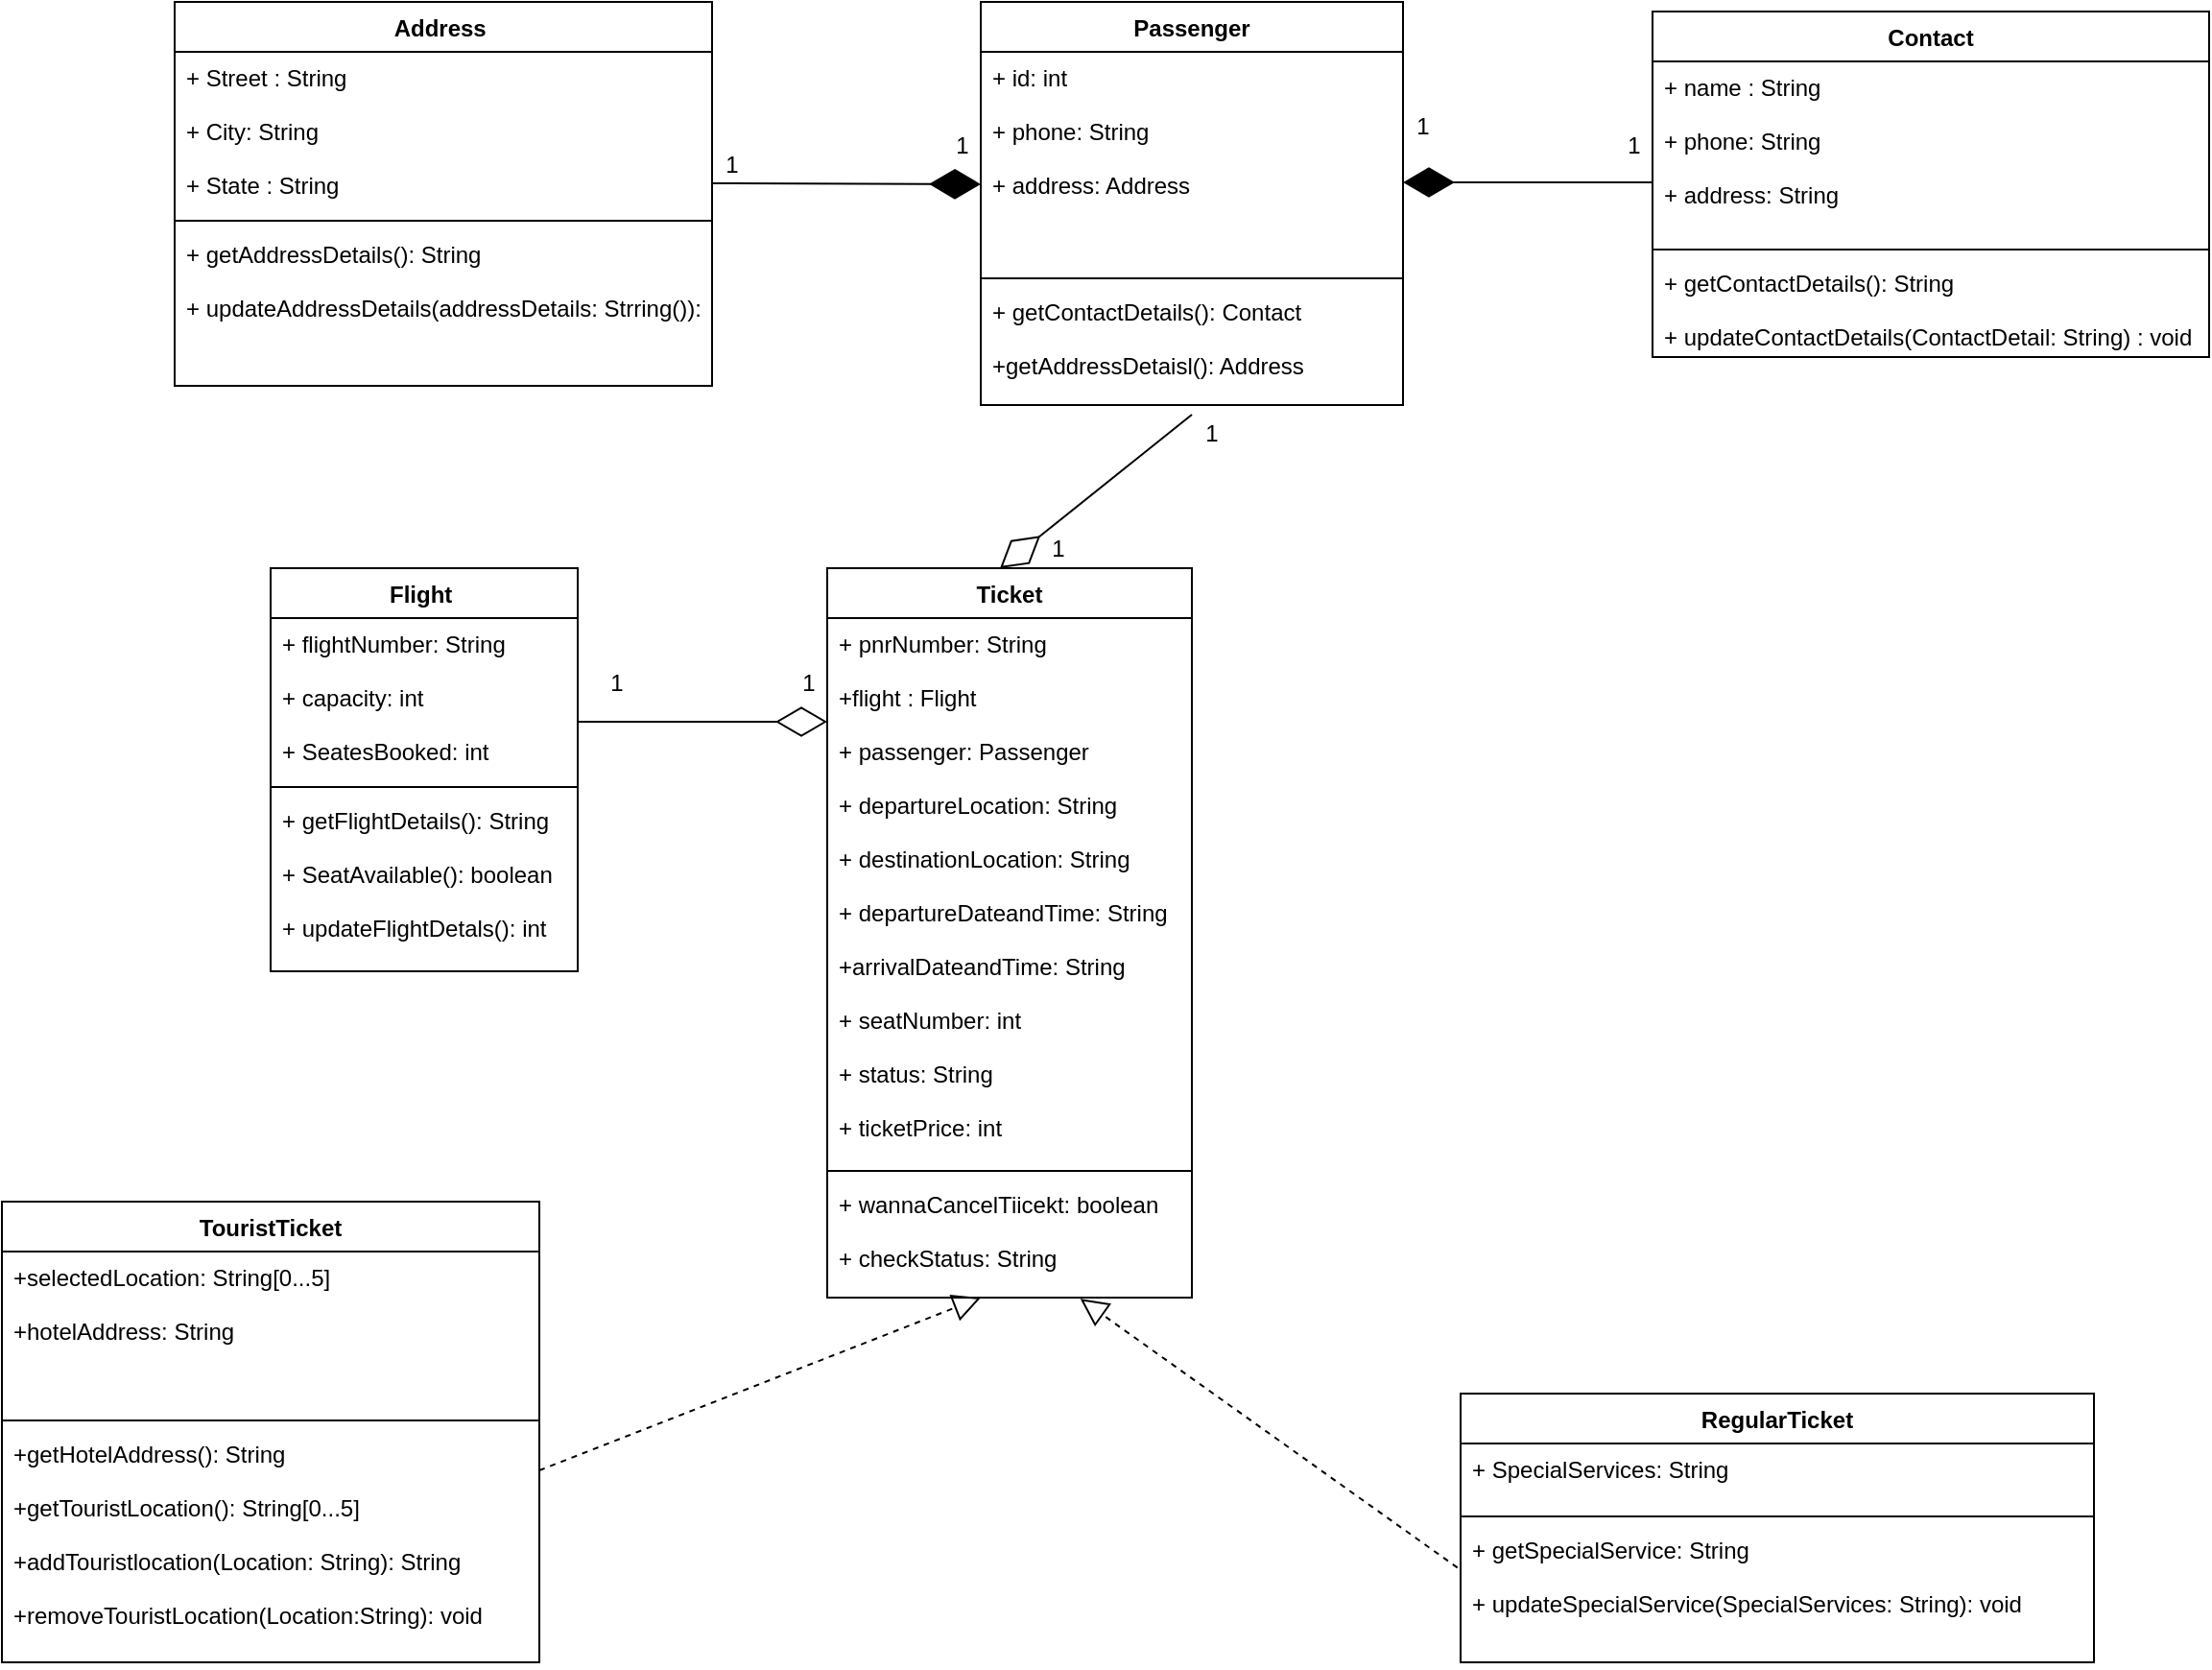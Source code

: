 <mxfile version="14.9.2" type="device"><diagram id="7Rk5rhNjfmeXlMhUHyBT" name="Page-1"><mxGraphModel dx="2297" dy="1903" grid="1" gridSize="10" guides="1" tooltips="1" connect="1" arrows="1" fold="1" page="1" pageScale="1" pageWidth="850" pageHeight="1100" math="0" shadow="0"><root><mxCell id="0"/><mxCell id="1" parent="0"/><mxCell id="H_Jo5vs9xsoPpkO8Mg2e-1" value="Passenger" style="swimlane;fontStyle=1;align=center;verticalAlign=top;childLayout=stackLayout;horizontal=1;startSize=26;horizontalStack=0;resizeParent=1;resizeParentMax=0;resizeLast=0;collapsible=1;marginBottom=0;" parent="1" vertex="1"><mxGeometry x="250" y="-65" width="220" height="210" as="geometry"/></mxCell><mxCell id="H_Jo5vs9xsoPpkO8Mg2e-2" value="+ id: int&#10;&#10;+ phone: String&#10;&#10;+ address: Address&#10;" style="text;strokeColor=none;fillColor=none;align=left;verticalAlign=top;spacingLeft=4;spacingRight=4;overflow=hidden;rotatable=0;points=[[0,0.5],[1,0.5]];portConstraint=eastwest;" parent="H_Jo5vs9xsoPpkO8Mg2e-1" vertex="1"><mxGeometry y="26" width="220" height="114" as="geometry"/></mxCell><mxCell id="H_Jo5vs9xsoPpkO8Mg2e-3" value="" style="line;strokeWidth=1;fillColor=none;align=left;verticalAlign=middle;spacingTop=-1;spacingLeft=3;spacingRight=3;rotatable=0;labelPosition=right;points=[];portConstraint=eastwest;" parent="H_Jo5vs9xsoPpkO8Mg2e-1" vertex="1"><mxGeometry y="140" width="220" height="8" as="geometry"/></mxCell><mxCell id="H_Jo5vs9xsoPpkO8Mg2e-4" value="+ getContactDetails(): Contact&#10;&#10;+getAddressDetaisl(): Address&#10;" style="text;strokeColor=none;fillColor=none;align=left;verticalAlign=top;spacingLeft=4;spacingRight=4;overflow=hidden;rotatable=0;points=[[0,0.5],[1,0.5]];portConstraint=eastwest;" parent="H_Jo5vs9xsoPpkO8Mg2e-1" vertex="1"><mxGeometry y="148" width="220" height="62" as="geometry"/></mxCell><mxCell id="8SmqIxZPw03l0oLGvdg7-1" value="Address " style="swimlane;fontStyle=1;align=center;verticalAlign=top;childLayout=stackLayout;horizontal=1;startSize=26;horizontalStack=0;resizeParent=1;resizeParentMax=0;resizeLast=0;collapsible=1;marginBottom=0;" parent="1" vertex="1"><mxGeometry x="-170" y="-65" width="280" height="200" as="geometry"/></mxCell><mxCell id="8SmqIxZPw03l0oLGvdg7-2" value="+ Street : String&#10;&#10;+ City: String&#10;&#10;+ State : String" style="text;strokeColor=none;fillColor=none;align=left;verticalAlign=top;spacingLeft=4;spacingRight=4;overflow=hidden;rotatable=0;points=[[0,0.5],[1,0.5]];portConstraint=eastwest;" parent="8SmqIxZPw03l0oLGvdg7-1" vertex="1"><mxGeometry y="26" width="280" height="84" as="geometry"/></mxCell><mxCell id="8SmqIxZPw03l0oLGvdg7-3" value="" style="line;strokeWidth=1;fillColor=none;align=left;verticalAlign=middle;spacingTop=-1;spacingLeft=3;spacingRight=3;rotatable=0;labelPosition=right;points=[];portConstraint=eastwest;" parent="8SmqIxZPw03l0oLGvdg7-1" vertex="1"><mxGeometry y="110" width="280" height="8" as="geometry"/></mxCell><mxCell id="8SmqIxZPw03l0oLGvdg7-4" value="+ getAddressDetails(): String&#10;&#10;+ updateAddressDetails(addressDetails: Strring()): void" style="text;strokeColor=none;fillColor=none;align=left;verticalAlign=top;spacingLeft=4;spacingRight=4;overflow=hidden;rotatable=0;points=[[0,0.5],[1,0.5]];portConstraint=eastwest;" parent="8SmqIxZPw03l0oLGvdg7-1" vertex="1"><mxGeometry y="118" width="280" height="82" as="geometry"/></mxCell><mxCell id="8SmqIxZPw03l0oLGvdg7-5" value="Contact" style="swimlane;fontStyle=1;align=center;verticalAlign=top;childLayout=stackLayout;horizontal=1;startSize=26;horizontalStack=0;resizeParent=1;resizeParentMax=0;resizeLast=0;collapsible=1;marginBottom=0;" parent="1" vertex="1"><mxGeometry x="600" y="-60" width="290" height="180" as="geometry"/></mxCell><mxCell id="8SmqIxZPw03l0oLGvdg7-6" value="+ name : String &#10;&#10;+ phone: String&#10;&#10;+ address: String" style="text;strokeColor=none;fillColor=none;align=left;verticalAlign=top;spacingLeft=4;spacingRight=4;overflow=hidden;rotatable=0;points=[[0,0.5],[1,0.5]];portConstraint=eastwest;" parent="8SmqIxZPw03l0oLGvdg7-5" vertex="1"><mxGeometry y="26" width="290" height="94" as="geometry"/></mxCell><mxCell id="8SmqIxZPw03l0oLGvdg7-7" value="" style="line;strokeWidth=1;fillColor=none;align=left;verticalAlign=middle;spacingTop=-1;spacingLeft=3;spacingRight=3;rotatable=0;labelPosition=right;points=[];portConstraint=eastwest;" parent="8SmqIxZPw03l0oLGvdg7-5" vertex="1"><mxGeometry y="120" width="290" height="8" as="geometry"/></mxCell><mxCell id="8SmqIxZPw03l0oLGvdg7-8" value="+ getContactDetails(): String&#10;&#10;+ updateContactDetails(ContactDetail: String) : void" style="text;strokeColor=none;fillColor=none;align=left;verticalAlign=top;spacingLeft=4;spacingRight=4;overflow=hidden;rotatable=0;points=[[0,0.5],[1,0.5]];portConstraint=eastwest;" parent="8SmqIxZPw03l0oLGvdg7-5" vertex="1"><mxGeometry y="128" width="290" height="52" as="geometry"/></mxCell><mxCell id="8SmqIxZPw03l0oLGvdg7-9" value="Flight " style="swimlane;fontStyle=1;align=center;verticalAlign=top;childLayout=stackLayout;horizontal=1;startSize=26;horizontalStack=0;resizeParent=1;resizeParentMax=0;resizeLast=0;collapsible=1;marginBottom=0;" parent="1" vertex="1"><mxGeometry x="-120" y="230" width="160" height="210" as="geometry"/></mxCell><mxCell id="8SmqIxZPw03l0oLGvdg7-10" value="+ flightNumber: String&#10;&#10;+ capacity: int&#10;&#10;+ SeatesBooked: int" style="text;strokeColor=none;fillColor=none;align=left;verticalAlign=top;spacingLeft=4;spacingRight=4;overflow=hidden;rotatable=0;points=[[0,0.5],[1,0.5]];portConstraint=eastwest;" parent="8SmqIxZPw03l0oLGvdg7-9" vertex="1"><mxGeometry y="26" width="160" height="84" as="geometry"/></mxCell><mxCell id="8SmqIxZPw03l0oLGvdg7-11" value="" style="line;strokeWidth=1;fillColor=none;align=left;verticalAlign=middle;spacingTop=-1;spacingLeft=3;spacingRight=3;rotatable=0;labelPosition=right;points=[];portConstraint=eastwest;" parent="8SmqIxZPw03l0oLGvdg7-9" vertex="1"><mxGeometry y="110" width="160" height="8" as="geometry"/></mxCell><mxCell id="8SmqIxZPw03l0oLGvdg7-12" value="+ getFlightDetails(): String&#10;&#10;+ SeatAvailable(): boolean&#10;&#10;+ updateFlightDetals(): int " style="text;strokeColor=none;fillColor=none;align=left;verticalAlign=top;spacingLeft=4;spacingRight=4;overflow=hidden;rotatable=0;points=[[0,0.5],[1,0.5]];portConstraint=eastwest;" parent="8SmqIxZPw03l0oLGvdg7-9" vertex="1"><mxGeometry y="118" width="160" height="92" as="geometry"/></mxCell><mxCell id="8SmqIxZPw03l0oLGvdg7-13" value="Ticket" style="swimlane;fontStyle=1;align=center;verticalAlign=top;childLayout=stackLayout;horizontal=1;startSize=26;horizontalStack=0;resizeParent=1;resizeParentMax=0;resizeLast=0;collapsible=1;marginBottom=0;" parent="1" vertex="1"><mxGeometry x="170" y="230" width="190" height="380" as="geometry"/></mxCell><mxCell id="8SmqIxZPw03l0oLGvdg7-14" value="+ pnrNumber: String&#10;&#10;+flight : Flight&#10;&#10;+ passenger: Passenger&#10;&#10;+ departureLocation: String&#10;&#10;+ destinationLocation: String&#10;&#10;+ departureDateandTime: String&#10;&#10;+arrivalDateandTime: String&#10;&#10;+ seatNumber: int&#10;&#10;+ status: String&#10;&#10;+ ticketPrice: int&#10;" style="text;strokeColor=none;fillColor=none;align=left;verticalAlign=top;spacingLeft=4;spacingRight=4;overflow=hidden;rotatable=0;points=[[0,0.5],[1,0.5]];portConstraint=eastwest;" parent="8SmqIxZPw03l0oLGvdg7-13" vertex="1"><mxGeometry y="26" width="190" height="284" as="geometry"/></mxCell><mxCell id="8SmqIxZPw03l0oLGvdg7-15" value="" style="line;strokeWidth=1;fillColor=none;align=left;verticalAlign=middle;spacingTop=-1;spacingLeft=3;spacingRight=3;rotatable=0;labelPosition=right;points=[];portConstraint=eastwest;" parent="8SmqIxZPw03l0oLGvdg7-13" vertex="1"><mxGeometry y="310" width="190" height="8" as="geometry"/></mxCell><mxCell id="8SmqIxZPw03l0oLGvdg7-16" value="+ wannaCancelTiicekt: boolean&#10;&#10;+ checkStatus: String&#10;" style="text;strokeColor=none;fillColor=none;align=left;verticalAlign=top;spacingLeft=4;spacingRight=4;overflow=hidden;rotatable=0;points=[[0,0.5],[1,0.5]];portConstraint=eastwest;" parent="8SmqIxZPw03l0oLGvdg7-13" vertex="1"><mxGeometry y="318" width="190" height="62" as="geometry"/></mxCell><mxCell id="8SmqIxZPw03l0oLGvdg7-17" value="TouristTicket" style="swimlane;fontStyle=1;align=center;verticalAlign=top;childLayout=stackLayout;horizontal=1;startSize=26;horizontalStack=0;resizeParent=1;resizeParentMax=0;resizeLast=0;collapsible=1;marginBottom=0;" parent="1" vertex="1"><mxGeometry x="-260" y="560" width="280" height="240" as="geometry"/></mxCell><mxCell id="8SmqIxZPw03l0oLGvdg7-18" value="+selectedLocation: String[0...5]&#10;&#10;+hotelAddress: String&#10;&#10;&#10;" style="text;strokeColor=none;fillColor=none;align=left;verticalAlign=top;spacingLeft=4;spacingRight=4;overflow=hidden;rotatable=0;points=[[0,0.5],[1,0.5]];portConstraint=eastwest;" parent="8SmqIxZPw03l0oLGvdg7-17" vertex="1"><mxGeometry y="26" width="280" height="84" as="geometry"/></mxCell><mxCell id="8SmqIxZPw03l0oLGvdg7-19" value="" style="line;strokeWidth=1;fillColor=none;align=left;verticalAlign=middle;spacingTop=-1;spacingLeft=3;spacingRight=3;rotatable=0;labelPosition=right;points=[];portConstraint=eastwest;" parent="8SmqIxZPw03l0oLGvdg7-17" vertex="1"><mxGeometry y="110" width="280" height="8" as="geometry"/></mxCell><mxCell id="8SmqIxZPw03l0oLGvdg7-20" value="+getHotelAddress(): String&#10;&#10;+getTouristLocation(): String[0...5]&#10;&#10;+addTouristlocation(Location: String): String&#10;&#10;+removeTouristLocation(Location:String): void" style="text;strokeColor=none;fillColor=none;align=left;verticalAlign=top;spacingLeft=4;spacingRight=4;overflow=hidden;rotatable=0;points=[[0,0.5],[1,0.5]];portConstraint=eastwest;" parent="8SmqIxZPw03l0oLGvdg7-17" vertex="1"><mxGeometry y="118" width="280" height="122" as="geometry"/></mxCell><mxCell id="8SmqIxZPw03l0oLGvdg7-21" value="RegularTicket" style="swimlane;fontStyle=1;align=center;verticalAlign=top;childLayout=stackLayout;horizontal=1;startSize=26;horizontalStack=0;resizeParent=1;resizeParentMax=0;resizeLast=0;collapsible=1;marginBottom=0;" parent="1" vertex="1"><mxGeometry x="500" y="660" width="330" height="140" as="geometry"/></mxCell><mxCell id="8SmqIxZPw03l0oLGvdg7-22" value="+ SpecialServices: String" style="text;strokeColor=none;fillColor=none;align=left;verticalAlign=top;spacingLeft=4;spacingRight=4;overflow=hidden;rotatable=0;points=[[0,0.5],[1,0.5]];portConstraint=eastwest;" parent="8SmqIxZPw03l0oLGvdg7-21" vertex="1"><mxGeometry y="26" width="330" height="34" as="geometry"/></mxCell><mxCell id="8SmqIxZPw03l0oLGvdg7-23" value="" style="line;strokeWidth=1;fillColor=none;align=left;verticalAlign=middle;spacingTop=-1;spacingLeft=3;spacingRight=3;rotatable=0;labelPosition=right;points=[];portConstraint=eastwest;" parent="8SmqIxZPw03l0oLGvdg7-21" vertex="1"><mxGeometry y="60" width="330" height="8" as="geometry"/></mxCell><mxCell id="8SmqIxZPw03l0oLGvdg7-24" value="+ getSpecialService: String&#10;&#10;+ updateSpecialService(SpecialServices: String): void" style="text;strokeColor=none;fillColor=none;align=left;verticalAlign=top;spacingLeft=4;spacingRight=4;overflow=hidden;rotatable=0;points=[[0,0.5],[1,0.5]];portConstraint=eastwest;" parent="8SmqIxZPw03l0oLGvdg7-21" vertex="1"><mxGeometry y="68" width="330" height="72" as="geometry"/></mxCell><mxCell id="8SmqIxZPw03l0oLGvdg7-33" value="" style="endArrow=diamondThin;endFill=1;endSize=24;html=1;" parent="1" edge="1"><mxGeometry width="160" relative="1" as="geometry"><mxPoint x="110" y="29.5" as="sourcePoint"/><mxPoint x="250" y="30" as="targetPoint"/></mxGeometry></mxCell><mxCell id="8SmqIxZPw03l0oLGvdg7-34" value="1" style="text;html=1;align=center;verticalAlign=middle;resizable=0;points=[];autosize=1;strokeColor=none;" parent="1" vertex="1"><mxGeometry x="110" y="10" width="20" height="20" as="geometry"/></mxCell><mxCell id="8SmqIxZPw03l0oLGvdg7-35" value="1" style="text;html=1;align=center;verticalAlign=middle;resizable=0;points=[];autosize=1;strokeColor=none;" parent="1" vertex="1"><mxGeometry x="230" width="20" height="20" as="geometry"/></mxCell><mxCell id="8SmqIxZPw03l0oLGvdg7-37" value="" style="endArrow=diamondThin;endFill=1;endSize=24;html=1;" parent="1" edge="1"><mxGeometry width="160" relative="1" as="geometry"><mxPoint x="600" y="29" as="sourcePoint"/><mxPoint x="470" y="29" as="targetPoint"/></mxGeometry></mxCell><mxCell id="8SmqIxZPw03l0oLGvdg7-38" value="1" style="text;html=1;align=center;verticalAlign=middle;resizable=0;points=[];autosize=1;strokeColor=none;" parent="1" vertex="1"><mxGeometry x="470" y="-10" width="20" height="20" as="geometry"/></mxCell><mxCell id="8SmqIxZPw03l0oLGvdg7-39" value="1" style="text;html=1;align=center;verticalAlign=middle;resizable=0;points=[];autosize=1;strokeColor=none;" parent="1" vertex="1"><mxGeometry x="580" width="20" height="20" as="geometry"/></mxCell><mxCell id="8SmqIxZPw03l0oLGvdg7-40" value="" style="endArrow=diamondThin;endFill=0;endSize=24;html=1;" parent="1" edge="1"><mxGeometry width="160" relative="1" as="geometry"><mxPoint x="40" y="310" as="sourcePoint"/><mxPoint x="170" y="310" as="targetPoint"/></mxGeometry></mxCell><mxCell id="8SmqIxZPw03l0oLGvdg7-41" value="1" style="text;html=1;align=center;verticalAlign=middle;resizable=0;points=[];autosize=1;strokeColor=none;" parent="1" vertex="1"><mxGeometry x="50" y="280" width="20" height="20" as="geometry"/></mxCell><mxCell id="8SmqIxZPw03l0oLGvdg7-42" value="1" style="text;html=1;align=center;verticalAlign=middle;resizable=0;points=[];autosize=1;strokeColor=none;" parent="1" vertex="1"><mxGeometry x="150" y="280" width="20" height="20" as="geometry"/></mxCell><mxCell id="8SmqIxZPw03l0oLGvdg7-44" value="" style="endArrow=block;dashed=1;endFill=0;endSize=12;html=1;" parent="1" edge="1"><mxGeometry width="160" relative="1" as="geometry"><mxPoint x="20" y="700" as="sourcePoint"/><mxPoint x="250" y="610" as="targetPoint"/></mxGeometry></mxCell><mxCell id="8SmqIxZPw03l0oLGvdg7-72" value="" style="endArrow=block;dashed=1;endFill=0;endSize=12;html=1;exitX=-0.005;exitY=0.315;exitDx=0;exitDy=0;exitPerimeter=0;entryX=0.694;entryY=1.01;entryDx=0;entryDy=0;entryPerimeter=0;" parent="1" source="8SmqIxZPw03l0oLGvdg7-24" target="8SmqIxZPw03l0oLGvdg7-16" edge="1"><mxGeometry width="160" relative="1" as="geometry"><mxPoint x="360" y="770" as="sourcePoint"/><mxPoint x="520" y="770" as="targetPoint"/></mxGeometry></mxCell><mxCell id="8SmqIxZPw03l0oLGvdg7-74" value="" style="endArrow=diamondThin;endFill=0;endSize=24;html=1;" parent="1" edge="1"><mxGeometry width="160" relative="1" as="geometry"><mxPoint x="360" y="150" as="sourcePoint"/><mxPoint x="260" y="230" as="targetPoint"/></mxGeometry></mxCell><mxCell id="8SmqIxZPw03l0oLGvdg7-75" value="1" style="text;html=1;align=center;verticalAlign=middle;resizable=0;points=[];autosize=1;strokeColor=none;" parent="1" vertex="1"><mxGeometry x="360" y="150" width="20" height="20" as="geometry"/></mxCell><mxCell id="8SmqIxZPw03l0oLGvdg7-76" value="1" style="text;html=1;align=center;verticalAlign=middle;resizable=0;points=[];autosize=1;strokeColor=none;" parent="1" vertex="1"><mxGeometry x="280" y="210" width="20" height="20" as="geometry"/></mxCell></root></mxGraphModel></diagram></mxfile>
